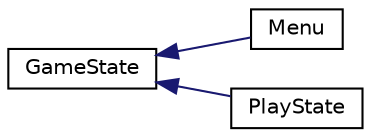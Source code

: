 digraph "Graphical Class Hierarchy"
{
  edge [fontname="Helvetica",fontsize="10",labelfontname="Helvetica",labelfontsize="10"];
  node [fontname="Helvetica",fontsize="10",shape=record];
  rankdir="LR";
  Node0 [label="GameState",height=0.2,width=0.4,color="black", fillcolor="white", style="filled",URL="$class_game_state.html"];
  Node0 -> Node1 [dir="back",color="midnightblue",fontsize="10",style="solid",fontname="Helvetica"];
  Node1 [label="Menu",height=0.2,width=0.4,color="black", fillcolor="white", style="filled",URL="$class_menu.html"];
  Node0 -> Node2 [dir="back",color="midnightblue",fontsize="10",style="solid",fontname="Helvetica"];
  Node2 [label="PlayState",height=0.2,width=0.4,color="black", fillcolor="white", style="filled",URL="$class_play_state.html"];
}
